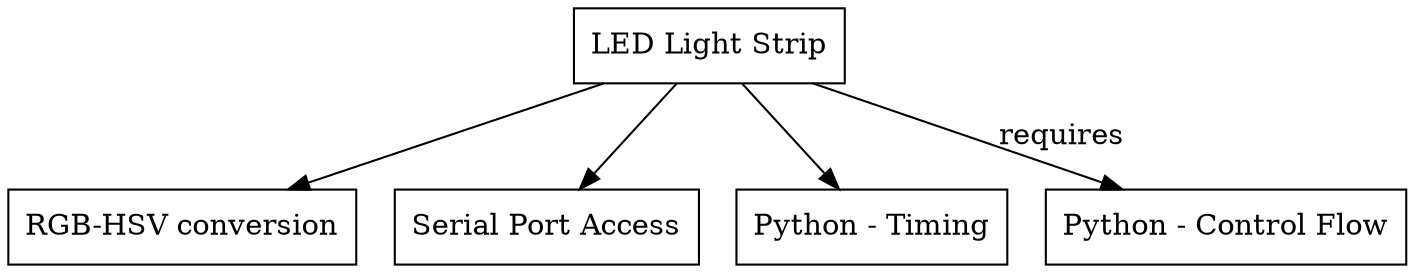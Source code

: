 digraph G
{
node[shape=box];

pretty_light[label="LED Light Strip"];
rgb_hsv[label="RGB-HSV conversion"];
serial_port[label="Serial Port Access"];
timing[label="Python - Timing"];
control_flow[label="Python - Control Flow"];

pretty_light->rgb_hsv;
pretty_light->serial_port;
pretty_light->timing;
pretty_light->control_flow[label="requires"];
}